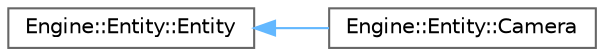 digraph "Graphical Class Hierarchy"
{
 // LATEX_PDF_SIZE
  bgcolor="transparent";
  edge [fontname=Helvetica,fontsize=10,labelfontname=Helvetica,labelfontsize=10];
  node [fontname=Helvetica,fontsize=10,shape=box,height=0.2,width=0.4];
  rankdir="LR";
  Node0 [label="Engine::Entity::Entity",height=0.2,width=0.4,color="grey40", fillcolor="white", style="filled",URL="$class_engine_1_1_entity_1_1_entity.html",tooltip=" "];
  Node0 -> Node1 [dir="back",color="steelblue1",style="solid"];
  Node1 [label="Engine::Entity::Camera",height=0.2,width=0.4,color="grey40", fillcolor="white", style="filled",URL="$class_engine_1_1_entity_1_1_camera.html",tooltip=" "];
}
